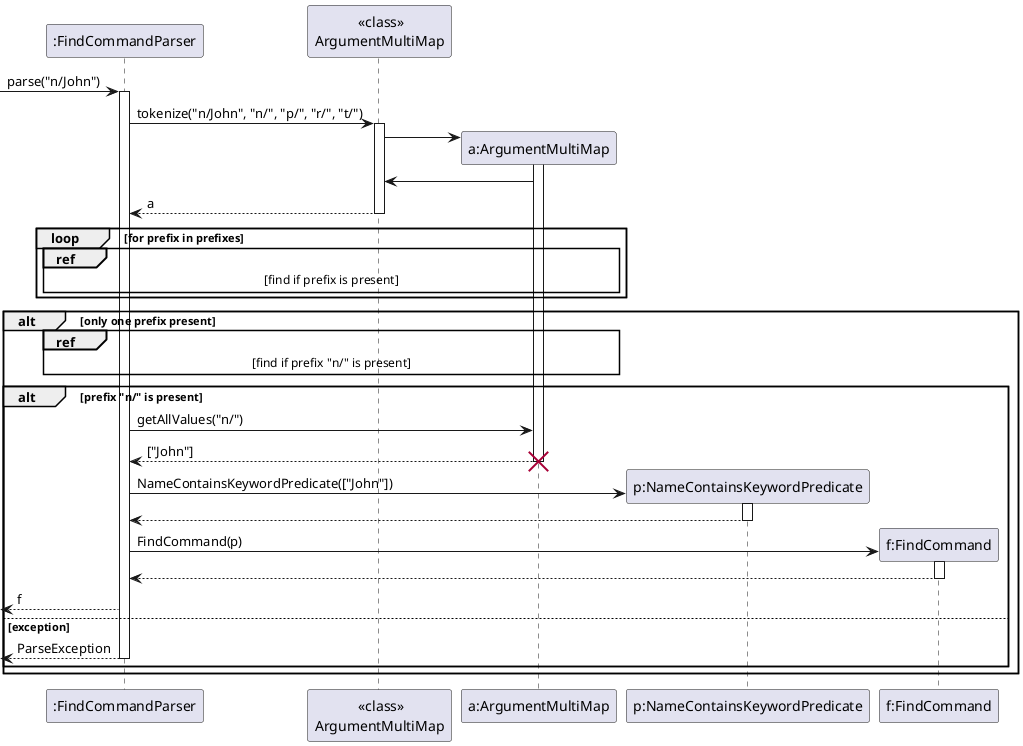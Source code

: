 @startuml
participant ":FindCommandParser" as FindParser
participant " <<class>>\nArgumentMultiMap" as Map
participant "a:ArgumentMultiMap" as MapInstance
participant "p:NameContainsKeywordPredicate" as Predicate
participant "f:FindCommand" as Find

-> FindParser: parse("n/John")
activate FindParser
FindParser -> Map: tokenize("n/John", "n/", "p/", "r/", "t/")
activate Map
create MapInstance
Map -> MapInstance
activate MapInstance
MapInstance -> Map
Map --> FindParser: a
deactivate Map

loop for prefix in prefixes

ref over FindParser, MapInstance: [find if prefix is present]

end

alt only one prefix present

ref over FindParser, MapInstance: [find if prefix "n/" is present]

alt prefix "n/" is present

FindParser -> MapInstance: getAllValues("n/")
MapInstance --> FindParser: ["John"]
destroy MapInstance
deactivate MapInstance
create Predicate
FindParser -> Predicate: NameContainsKeywordPredicate(["John"])
activate Predicate
Predicate --> FindParser
deactivate Predicate
create Find
FindParser -> Find: FindCommand(p)
activate Find
Find --> FindParser:
deactivate Find
<-- FindParser: f
else exception
<-- FindParser: ParseException
deactivate FindParser

end

end
@enduml
